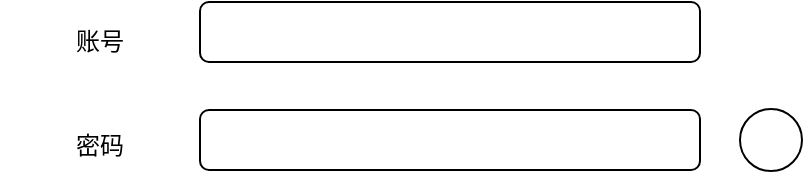 <mxfile>
    <diagram id="YTUYhWcBJtkQbph42lfV" name="login">
        <mxGraphModel dx="1254" dy="863" grid="1" gridSize="10" guides="1" tooltips="1" connect="1" arrows="1" fold="1" page="1" pageScale="1" pageWidth="1169" pageHeight="827" math="0" shadow="0">
            <root>
                <mxCell id="0"/>
                <mxCell id="1" parent="0"/>
                <mxCell id="2" value="" style="rounded=1;whiteSpace=wrap;html=1;imageWidth=24;" parent="1" vertex="1">
                    <mxGeometry x="460" y="340" width="250" height="30" as="geometry"/>
                </mxCell>
                <mxCell id="3" value="" style="rounded=1;whiteSpace=wrap;html=1;imageWidth=24;" parent="1" vertex="1">
                    <mxGeometry x="460" y="394" width="250" height="30" as="geometry"/>
                </mxCell>
                <mxCell id="4" value="账号" style="text;html=1;strokeColor=none;fillColor=none;align=center;verticalAlign=middle;whiteSpace=wrap;rounded=0;" parent="1" vertex="1">
                    <mxGeometry x="360" y="350" width="100" height="20" as="geometry"/>
                </mxCell>
                <mxCell id="5" value="密码" style="text;html=1;strokeColor=none;fillColor=none;align=center;verticalAlign=middle;whiteSpace=wrap;rounded=0;" parent="1" vertex="1">
                    <mxGeometry x="360" y="402" width="100" height="20" as="geometry"/>
                </mxCell>
                <UserObject label="" link="data:page/id,6zdwth1MCDCU54DRQet1" id="6">
                    <mxCell style="ellipse;whiteSpace=wrap;html=1;aspect=fixed;" parent="1" vertex="1">
                        <mxGeometry x="730" y="393.5" width="31" height="31" as="geometry"/>
                    </mxCell>
                </UserObject>
            </root>
        </mxGraphModel>
    </diagram>
    <diagram id="6zdwth1MCDCU54DRQet1" name="projects">
        <mxGraphModel dx="1254" dy="863" grid="1" gridSize="10" guides="1" tooltips="1" connect="1" arrows="1" fold="1" page="1" pageScale="1" pageWidth="1169" pageHeight="827" math="0" shadow="0">
            <root>
                <mxCell id="9ARHHFNPeTF1wXbL7fjG-0"/>
                <mxCell id="9ARHHFNPeTF1wXbL7fjG-1" parent="9ARHHFNPeTF1wXbL7fjG-0"/>
                <mxCell id="4XbCyd7gQ7cuH0UCO89K-0" value="" style="rounded=0;whiteSpace=wrap;html=1;" parent="9ARHHFNPeTF1wXbL7fjG-1" vertex="1">
                    <mxGeometry width="1150" height="30" as="geometry"/>
                </mxCell>
                <mxCell id="4XbCyd7gQ7cuH0UCO89K-1" value="" style="rounded=0;whiteSpace=wrap;html=1;" parent="9ARHHFNPeTF1wXbL7fjG-1" vertex="1">
                    <mxGeometry x="10" y="40" width="120" height="60" as="geometry"/>
                </mxCell>
                <mxCell id="4XbCyd7gQ7cuH0UCO89K-2" value="" style="rounded=0;whiteSpace=wrap;html=1;" parent="9ARHHFNPeTF1wXbL7fjG-1" vertex="1">
                    <mxGeometry x="140" y="40" width="120" height="60" as="geometry"/>
                </mxCell>
                <mxCell id="4XbCyd7gQ7cuH0UCO89K-3" value="" style="rounded=0;whiteSpace=wrap;html=1;" parent="9ARHHFNPeTF1wXbL7fjG-1" vertex="1">
                    <mxGeometry x="270" y="40" width="120" height="60" as="geometry"/>
                </mxCell>
                <mxCell id="qRdH0rDy7Zs5ooK24fi5-0" value="项目一览" style="text;html=1;strokeColor=none;fillColor=none;align=center;verticalAlign=middle;whiteSpace=wrap;rounded=0;" parent="9ARHHFNPeTF1wXbL7fjG-1" vertex="1">
                    <mxGeometry x="530" y="5" width="150" height="20" as="geometry"/>
                </mxCell>
                <mxCell id="4XbCyd7gQ7cuH0UCO89K-4" value="用户名" style="text;html=1;strokeColor=none;fillColor=none;align=center;verticalAlign=middle;whiteSpace=wrap;rounded=0;" parent="9ARHHFNPeTF1wXbL7fjG-1" vertex="1">
                    <mxGeometry x="1090" y="5" width="40" height="20" as="geometry"/>
                </mxCell>
                <mxCell id="qRdH0rDy7Zs5ooK24fi5-1" value="项目名称" style="text;html=1;strokeColor=none;fillColor=none;align=left;verticalAlign=middle;whiteSpace=wrap;rounded=0;" parent="9ARHHFNPeTF1wXbL7fjG-1" vertex="1">
                    <mxGeometry x="10" y="40" width="120" height="20" as="geometry"/>
                </mxCell>
                <mxCell id="qRdH0rDy7Zs5ooK24fi5-2" value="客户名称" style="text;html=1;strokeColor=none;fillColor=none;align=left;verticalAlign=middle;whiteSpace=wrap;rounded=0;" parent="9ARHHFNPeTF1wXbL7fjG-1" vertex="1">
                    <mxGeometry x="10" y="58" width="60" height="20" as="geometry"/>
                </mxCell>
                <mxCell id="qRdH0rDy7Zs5ooK24fi5-3" value="客户负责人" style="text;html=1;strokeColor=none;fillColor=none;align=left;verticalAlign=middle;whiteSpace=wrap;rounded=0;" parent="9ARHHFNPeTF1wXbL7fjG-1" vertex="1">
                    <mxGeometry x="70" y="58" width="70" height="20" as="geometry"/>
                </mxCell>
                <mxCell id="qRdH0rDy7Zs5ooK24fi5-4" value="纳期" style="text;html=1;strokeColor=none;fillColor=none;align=left;verticalAlign=middle;whiteSpace=wrap;rounded=0;" parent="9ARHHFNPeTF1wXbL7fjG-1" vertex="1">
                    <mxGeometry x="10" y="78" width="50" height="22" as="geometry"/>
                </mxCell>
                <mxCell id="XdtvtYcqrtHlx06PYxCI-0" value="" style="edgeStyle=none;html=1;" parent="9ARHHFNPeTF1wXbL7fjG-1" source="qRdH0rDy7Zs5ooK24fi5-5" target="4XbCyd7gQ7cuH0UCO89K-2" edge="1">
                    <mxGeometry relative="1" as="geometry"/>
                </mxCell>
                <mxCell id="qRdH0rDy7Zs5ooK24fi5-5" value="状态" style="text;html=1;strokeColor=none;fillColor=none;align=left;verticalAlign=middle;whiteSpace=wrap;rounded=0;" parent="9ARHHFNPeTF1wXbL7fjG-1" vertex="1">
                    <mxGeometry x="70" y="78" width="50" height="22" as="geometry"/>
                </mxCell>
            </root>
        </mxGraphModel>
    </diagram>
    <diagram id="hIt5eR0NHSgrEP4bjatY" name="project-detail">
        <mxGraphModel dx="1254" dy="863" grid="1" gridSize="10" guides="1" tooltips="1" connect="1" arrows="1" fold="1" page="1" pageScale="1" pageWidth="1169" pageHeight="827" math="0" shadow="0">
            <root>
                <mxCell id="lEOkNR6rFQoBbIpDs8Dj-0"/>
                <mxCell id="lEOkNR6rFQoBbIpDs8Dj-1" parent="lEOkNR6rFQoBbIpDs8Dj-0"/>
                <mxCell id="lEOkNR6rFQoBbIpDs8Dj-3" value="" style="whiteSpace=wrap;html=1;" parent="lEOkNR6rFQoBbIpDs8Dj-1" vertex="1">
                    <mxGeometry width="1160" height="30" as="geometry"/>
                </mxCell>
                <mxCell id="lEOkNR6rFQoBbIpDs8Dj-5" value="" style="rounded=1;whiteSpace=wrap;html=1;" parent="lEOkNR6rFQoBbIpDs8Dj-1" vertex="1">
                    <mxGeometry x="5" y="5" width="30" height="20" as="geometry"/>
                </mxCell>
                <mxCell id="lEOkNR6rFQoBbIpDs8Dj-6" value="" style="rounded=0;whiteSpace=wrap;html=1;" parent="lEOkNR6rFQoBbIpDs8Dj-1" vertex="1">
                    <mxGeometry y="30" width="110" height="540" as="geometry"/>
                </mxCell>
                <mxCell id="lEOkNR6rFQoBbIpDs8Dj-7" value="信息一览" style="rounded=1;whiteSpace=wrap;html=1;" parent="lEOkNR6rFQoBbIpDs8Dj-1" vertex="1">
                    <mxGeometry y="30" width="110" height="30" as="geometry"/>
                </mxCell>
                <mxCell id="lEOkNR6rFQoBbIpDs8Dj-8" value="计划任务" style="rounded=1;whiteSpace=wrap;html=1;" parent="lEOkNR6rFQoBbIpDs8Dj-1" vertex="1">
                    <mxGeometry y="309" width="110" height="30" as="geometry"/>
                </mxCell>
                <mxCell id="ZVh_KMmbEQ2IV04V2A9B-0" value="进度" style="rounded=1;whiteSpace=wrap;html=1;" vertex="1" parent="lEOkNR6rFQoBbIpDs8Dj-1">
                    <mxGeometry y="60" width="110" height="30" as="geometry"/>
                </mxCell>
                <mxCell id="ZVh_KMmbEQ2IV04V2A9B-1" value="品质" style="rounded=1;whiteSpace=wrap;html=1;" vertex="1" parent="lEOkNR6rFQoBbIpDs8Dj-1">
                    <mxGeometry y="90" width="110" height="30" as="geometry"/>
                </mxCell>
                <mxCell id="ZVh_KMmbEQ2IV04V2A9B-2" value="风险" style="rounded=1;whiteSpace=wrap;html=1;" vertex="1" parent="lEOkNR6rFQoBbIpDs8Dj-1">
                    <mxGeometry y="120" width="110" height="30" as="geometry"/>
                </mxCell>
                <mxCell id="ZVh_KMmbEQ2IV04V2A9B-3" value="成本" style="rounded=1;whiteSpace=wrap;html=1;" vertex="1" parent="lEOkNR6rFQoBbIpDs8Dj-1">
                    <mxGeometry y="150" width="110" height="30" as="geometry"/>
                </mxCell>
                <mxCell id="ZVh_KMmbEQ2IV04V2A9B-4" value="开发流程" style="rounded=1;whiteSpace=wrap;html=1;" vertex="1" parent="lEOkNR6rFQoBbIpDs8Dj-1">
                    <mxGeometry y="339" width="110" height="30" as="geometry"/>
                </mxCell>
                <mxCell id="ZVh_KMmbEQ2IV04V2A9B-5" value="人员体制" style="rounded=1;whiteSpace=wrap;html=1;" vertex="1" parent="lEOkNR6rFQoBbIpDs8Dj-1">
                    <mxGeometry y="369" width="110" height="30" as="geometry"/>
                </mxCell>
                <mxCell id="ZVh_KMmbEQ2IV04V2A9B-6" value="品质指标" style="rounded=1;whiteSpace=wrap;html=1;" vertex="1" parent="lEOkNR6rFQoBbIpDs8Dj-1">
                    <mxGeometry y="399" width="110" height="30" as="geometry"/>
                </mxCell>
                <mxCell id="ZVh_KMmbEQ2IV04V2A9B-7" value="风险管理" style="rounded=1;whiteSpace=wrap;html=1;" vertex="1" parent="lEOkNR6rFQoBbIpDs8Dj-1">
                    <mxGeometry y="429" width="110" height="30" as="geometry"/>
                </mxCell>
                <mxCell id="ZVh_KMmbEQ2IV04V2A9B-8" value="成本管理" style="rounded=1;whiteSpace=wrap;html=1;" vertex="1" parent="lEOkNR6rFQoBbIpDs8Dj-1">
                    <mxGeometry y="459" width="110" height="30" as="geometry"/>
                </mxCell>
                <mxCell id="ZVh_KMmbEQ2IV04V2A9B-9" value="成本管理" style="rounded=1;whiteSpace=wrap;html=1;" vertex="1" parent="lEOkNR6rFQoBbIpDs8Dj-1">
                    <mxGeometry y="489" width="110" height="30" as="geometry"/>
                </mxCell>
                <mxCell id="ZVh_KMmbEQ2IV04V2A9B-10" value="任务下发" style="rounded=1;whiteSpace=wrap;html=1;" vertex="1" parent="lEOkNR6rFQoBbIpDs8Dj-1">
                    <mxGeometry y="210" width="110" height="30" as="geometry"/>
                </mxCell>
            </root>
        </mxGraphModel>
    </diagram>
</mxfile>